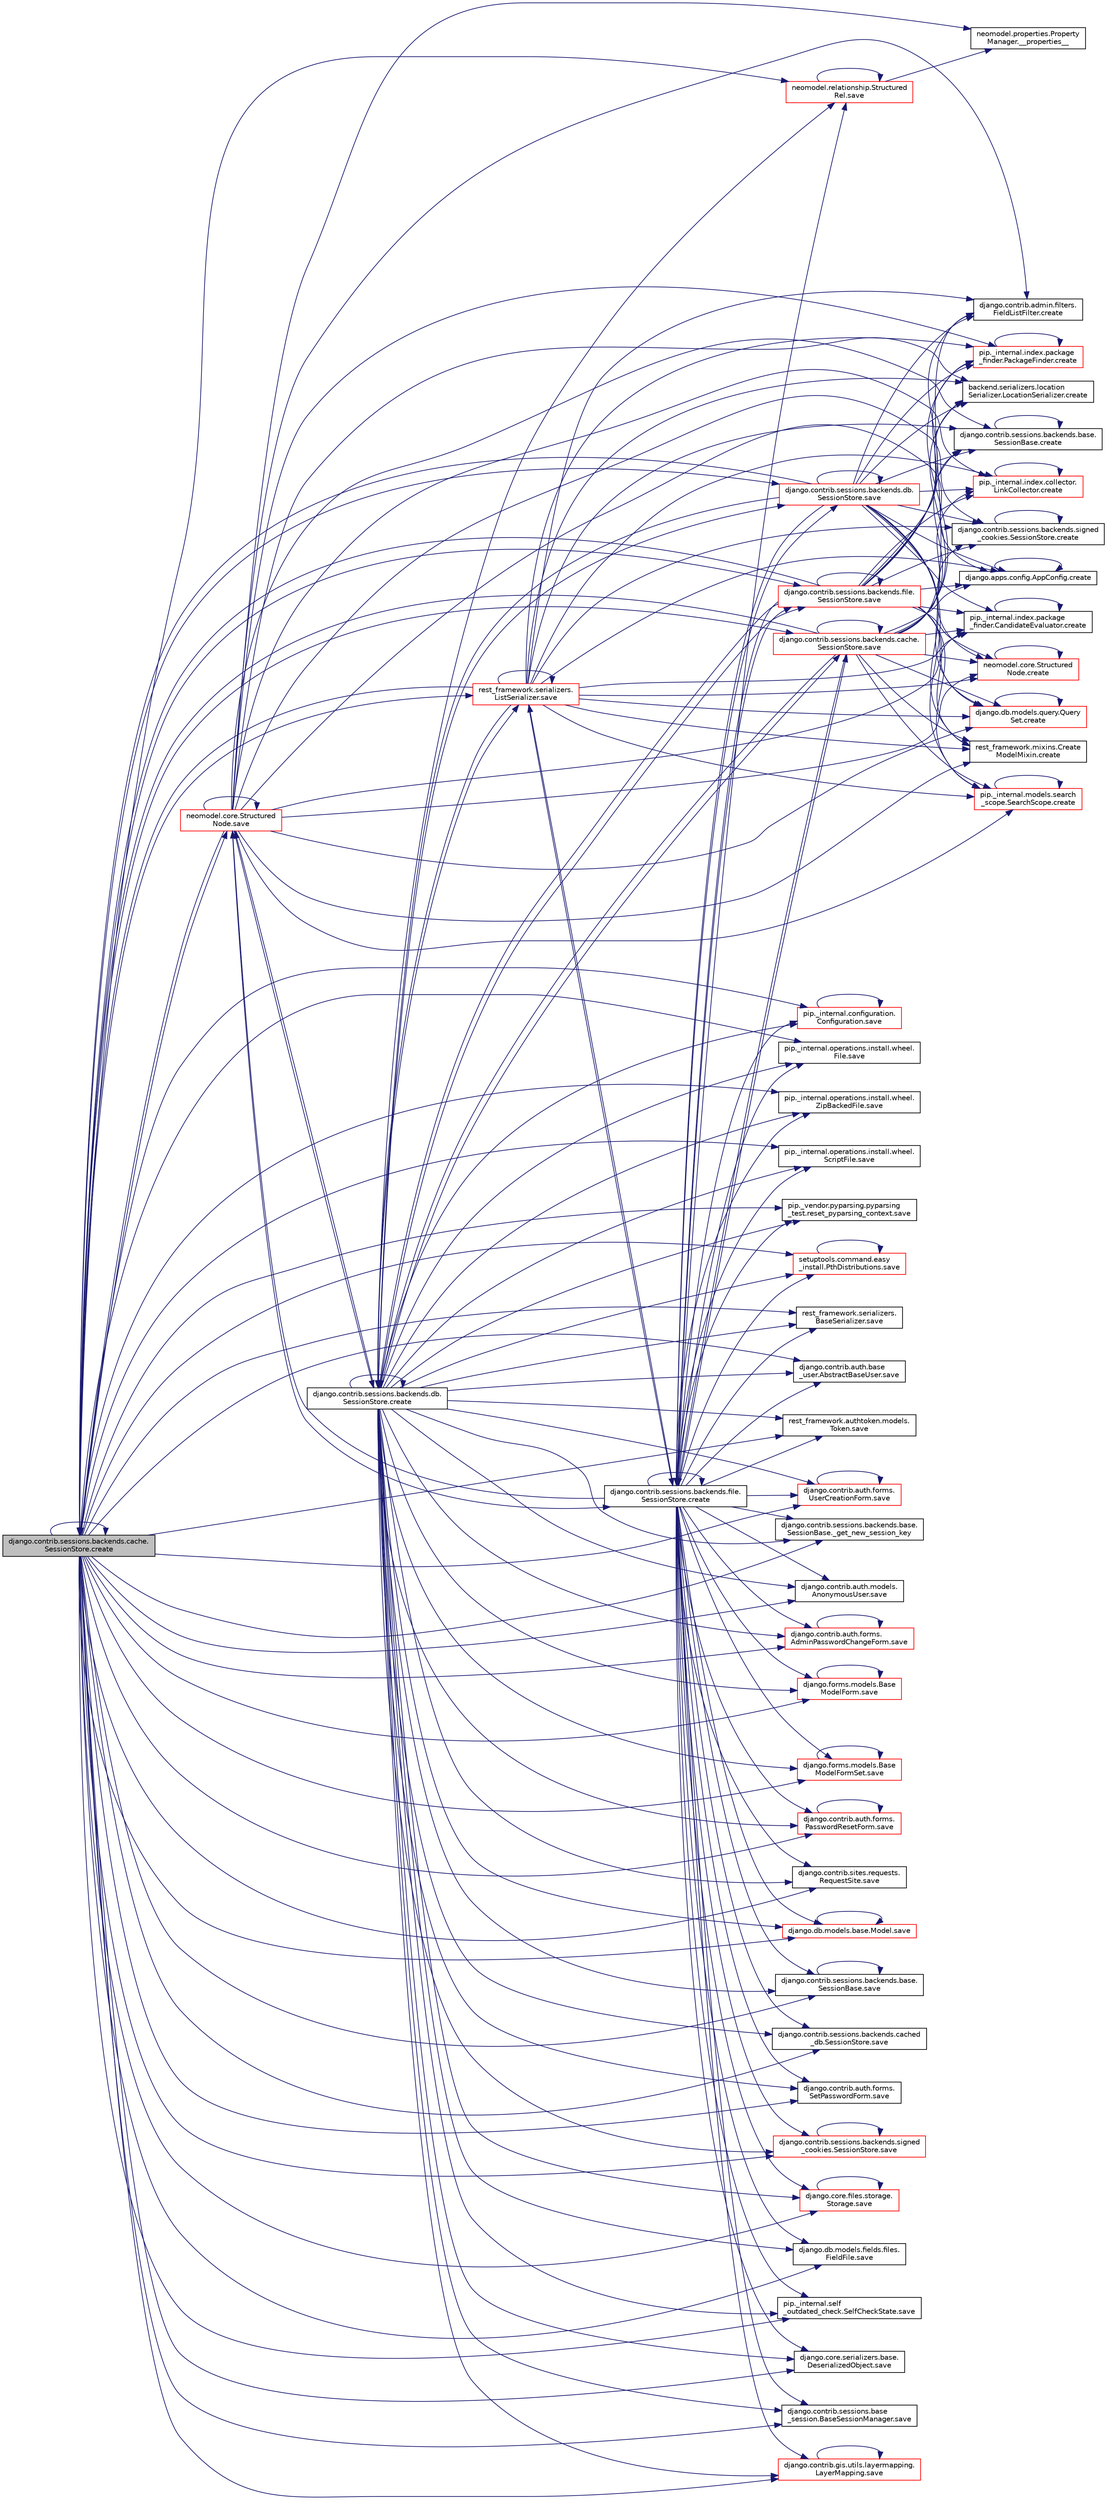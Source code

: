 digraph "django.contrib.sessions.backends.cache.SessionStore.create"
{
 // LATEX_PDF_SIZE
  edge [fontname="Helvetica",fontsize="10",labelfontname="Helvetica",labelfontsize="10"];
  node [fontname="Helvetica",fontsize="10",shape=record];
  rankdir="LR";
  Node1 [label="django.contrib.sessions.backends.cache.\lSessionStore.create",height=0.2,width=0.4,color="black", fillcolor="grey75", style="filled", fontcolor="black",tooltip=" "];
  Node1 -> Node2 [color="midnightblue",fontsize="10",style="solid",fontname="Helvetica"];
  Node2 [label="django.contrib.sessions.backends.base.\lSessionBase._get_new_session_key",height=0.2,width=0.4,color="black", fillcolor="white", style="filled",URL="$d1/d6e/classdjango_1_1contrib_1_1sessions_1_1backends_1_1base_1_1_session_base.html#ac868db69f400a151115ac05c72727c7e",tooltip=" "];
  Node1 -> Node1 [color="midnightblue",fontsize="10",style="solid",fontname="Helvetica"];
  Node1 -> Node3 [color="midnightblue",fontsize="10",style="solid",fontname="Helvetica"];
  Node3 [label="django.contrib.auth.models.\lAnonymousUser.save",height=0.2,width=0.4,color="black", fillcolor="white", style="filled",URL="$d4/d46/classdjango_1_1contrib_1_1auth_1_1models_1_1_anonymous_user.html#a40a8e7b3478f37f3d73a6c197c33c05e",tooltip=" "];
  Node1 -> Node4 [color="midnightblue",fontsize="10",style="solid",fontname="Helvetica"];
  Node4 [label="neomodel.core.Structured\lNode.save",height=0.2,width=0.4,color="red", fillcolor="white", style="filled",URL="$d8/d5d/classneomodel_1_1core_1_1_structured_node.html#a1438f950bda594da30ac14d805e843e4",tooltip=" "];
  Node4 -> Node5 [color="midnightblue",fontsize="10",style="solid",fontname="Helvetica"];
  Node5 [label="neomodel.properties.Property\lManager.__properties__",height=0.2,width=0.4,color="black", fillcolor="white", style="filled",URL="$d7/d8c/classneomodel_1_1properties_1_1_property_manager.html#af2c0acd24aab4310e72174a01c6e1b3e",tooltip=" "];
  Node4 -> Node6 [color="midnightblue",fontsize="10",style="solid",fontname="Helvetica"];
  Node6 [label="neomodel.core.Structured\lNode.create",height=0.2,width=0.4,color="red", fillcolor="white", style="filled",URL="$d8/d5d/classneomodel_1_1core_1_1_structured_node.html#af12340b98cbb07ae0fdac5fa52b02369",tooltip=" "];
  Node6 -> Node6 [color="midnightblue",fontsize="10",style="solid",fontname="Helvetica"];
  Node4 -> Node36 [color="midnightblue",fontsize="10",style="solid",fontname="Helvetica"];
  Node36 [label="django.apps.config.AppConfig.create",height=0.2,width=0.4,color="black", fillcolor="white", style="filled",URL="$d9/de0/classdjango_1_1apps_1_1config_1_1_app_config.html#a4808be5261e41382a924b42d7ef621c3",tooltip=" "];
  Node36 -> Node36 [color="midnightblue",fontsize="10",style="solid",fontname="Helvetica"];
  Node4 -> Node37 [color="midnightblue",fontsize="10",style="solid",fontname="Helvetica"];
  Node37 [label="django.contrib.admin.filters.\lFieldListFilter.create",height=0.2,width=0.4,color="black", fillcolor="white", style="filled",URL="$d1/d72/classdjango_1_1contrib_1_1admin_1_1filters_1_1_field_list_filter.html#ae83f4fd0e217eac7fce541a6a172e3cb",tooltip=" "];
  Node4 -> Node38 [color="midnightblue",fontsize="10",style="solid",fontname="Helvetica"];
  Node38 [label="pip._internal.index.package\l_finder.PackageFinder.create",height=0.2,width=0.4,color="red", fillcolor="white", style="filled",URL="$da/d3f/classpip_1_1__internal_1_1index_1_1package__finder_1_1_package_finder.html#a2b35b8ceac01c021a9408172794c1faa",tooltip=" "];
  Node38 -> Node38 [color="midnightblue",fontsize="10",style="solid",fontname="Helvetica"];
  Node4 -> Node40 [color="midnightblue",fontsize="10",style="solid",fontname="Helvetica"];
  Node40 [label="pip._internal.models.search\l_scope.SearchScope.create",height=0.2,width=0.4,color="red", fillcolor="white", style="filled",URL="$df/dcd/classpip_1_1__internal_1_1models_1_1search__scope_1_1_search_scope.html#a3cba0b0e895713c4d7fbc17f76a4a39d",tooltip=" "];
  Node40 -> Node40 [color="midnightblue",fontsize="10",style="solid",fontname="Helvetica"];
  Node4 -> Node44 [color="midnightblue",fontsize="10",style="solid",fontname="Helvetica"];
  Node44 [label="pip._internal.index.collector.\lLinkCollector.create",height=0.2,width=0.4,color="red", fillcolor="white", style="filled",URL="$d9/d03/classpip_1_1__internal_1_1index_1_1collector_1_1_link_collector.html#a7b9607326945865d20618b284cdbe309",tooltip=" "];
  Node44 -> Node44 [color="midnightblue",fontsize="10",style="solid",fontname="Helvetica"];
  Node4 -> Node45 [color="midnightblue",fontsize="10",style="solid",fontname="Helvetica"];
  Node45 [label="pip._internal.index.package\l_finder.CandidateEvaluator.create",height=0.2,width=0.4,color="black", fillcolor="white", style="filled",URL="$d0/d30/classpip_1_1__internal_1_1index_1_1package__finder_1_1_candidate_evaluator.html#aed1da761fdd8963694340f0b0abc73d2",tooltip=" "];
  Node45 -> Node45 [color="midnightblue",fontsize="10",style="solid",fontname="Helvetica"];
  Node4 -> Node46 [color="midnightblue",fontsize="10",style="solid",fontname="Helvetica"];
  Node46 [label="django.contrib.sessions.backends.base.\lSessionBase.create",height=0.2,width=0.4,color="black", fillcolor="white", style="filled",URL="$d1/d6e/classdjango_1_1contrib_1_1sessions_1_1backends_1_1base_1_1_session_base.html#af5c1fd6bd673111d55fc1641a088274a",tooltip=" "];
  Node46 -> Node46 [color="midnightblue",fontsize="10",style="solid",fontname="Helvetica"];
  Node4 -> Node1 [color="midnightblue",fontsize="10",style="solid",fontname="Helvetica"];
  Node4 -> Node47 [color="midnightblue",fontsize="10",style="solid",fontname="Helvetica"];
  Node47 [label="django.contrib.sessions.backends.db.\lSessionStore.create",height=0.2,width=0.4,color="black", fillcolor="white", style="filled",URL="$d2/d1a/classdjango_1_1contrib_1_1sessions_1_1backends_1_1db_1_1_session_store.html#abe55542a0377d5cadcaa995ab5983000",tooltip=" "];
  Node47 -> Node2 [color="midnightblue",fontsize="10",style="solid",fontname="Helvetica"];
  Node47 -> Node47 [color="midnightblue",fontsize="10",style="solid",fontname="Helvetica"];
  Node47 -> Node3 [color="midnightblue",fontsize="10",style="solid",fontname="Helvetica"];
  Node47 -> Node4 [color="midnightblue",fontsize="10",style="solid",fontname="Helvetica"];
  Node47 -> Node48 [color="midnightblue",fontsize="10",style="solid",fontname="Helvetica"];
  Node48 [label="neomodel.relationship.Structured\lRel.save",height=0.2,width=0.4,color="red", fillcolor="white", style="filled",URL="$d9/d08/classneomodel_1_1relationship_1_1_structured_rel.html#a8c62685ca94b59d034be7f5b6e01f903",tooltip=" "];
  Node48 -> Node5 [color="midnightblue",fontsize="10",style="solid",fontname="Helvetica"];
  Node48 -> Node48 [color="midnightblue",fontsize="10",style="solid",fontname="Helvetica"];
  Node47 -> Node88 [color="midnightblue",fontsize="10",style="solid",fontname="Helvetica"];
  Node88 [label="pip._internal.configuration.\lConfiguration.save",height=0.2,width=0.4,color="red", fillcolor="white", style="filled",URL="$dc/da9/classpip_1_1__internal_1_1configuration_1_1_configuration.html#ac5709d6e8d6b2419a67f029d2d2dde33",tooltip=" "];
  Node88 -> Node88 [color="midnightblue",fontsize="10",style="solid",fontname="Helvetica"];
  Node47 -> Node95 [color="midnightblue",fontsize="10",style="solid",fontname="Helvetica"];
  Node95 [label="pip._internal.operations.install.wheel.\lFile.save",height=0.2,width=0.4,color="black", fillcolor="white", style="filled",URL="$da/dc9/classpip_1_1__internal_1_1operations_1_1install_1_1wheel_1_1_file.html#ab5a3026615c32c9ef662c56d53596557",tooltip=" "];
  Node47 -> Node96 [color="midnightblue",fontsize="10",style="solid",fontname="Helvetica"];
  Node96 [label="pip._internal.operations.install.wheel.\lZipBackedFile.save",height=0.2,width=0.4,color="black", fillcolor="white", style="filled",URL="$d2/d61/classpip_1_1__internal_1_1operations_1_1install_1_1wheel_1_1_zip_backed_file.html#a2d6035f79eeda9bba84abf6eede1018b",tooltip=" "];
  Node47 -> Node97 [color="midnightblue",fontsize="10",style="solid",fontname="Helvetica"];
  Node97 [label="pip._internal.operations.install.wheel.\lScriptFile.save",height=0.2,width=0.4,color="black", fillcolor="white", style="filled",URL="$d2/ddd/classpip_1_1__internal_1_1operations_1_1install_1_1wheel_1_1_script_file.html#a49776002b45d04fb2de38dfe8ffa17c5",tooltip=" "];
  Node47 -> Node98 [color="midnightblue",fontsize="10",style="solid",fontname="Helvetica"];
  Node98 [label="pip._vendor.pyparsing.pyparsing\l_test.reset_pyparsing_context.save",height=0.2,width=0.4,color="black", fillcolor="white", style="filled",URL="$df/dc9/classpip_1_1__vendor_1_1pyparsing_1_1pyparsing__test_1_1reset__pyparsing__context.html#a3f3c83458537994b396f7815214e0ce2",tooltip=" "];
  Node47 -> Node99 [color="midnightblue",fontsize="10",style="solid",fontname="Helvetica"];
  Node99 [label="setuptools.command.easy\l_install.PthDistributions.save",height=0.2,width=0.4,color="red", fillcolor="white", style="filled",URL="$d2/d49/classsetuptools_1_1command_1_1easy__install_1_1_pth_distributions.html#ab4d9f759b78444fc81dd9d9219c11031",tooltip=" "];
  Node99 -> Node99 [color="midnightblue",fontsize="10",style="solid",fontname="Helvetica"];
  Node47 -> Node160 [color="midnightblue",fontsize="10",style="solid",fontname="Helvetica"];
  Node160 [label="rest_framework.serializers.\lBaseSerializer.save",height=0.2,width=0.4,color="black", fillcolor="white", style="filled",URL="$d9/de7/classrest__framework_1_1serializers_1_1_base_serializer.html#a9dc5fcd87b15a4b393bef70b0c87fb0a",tooltip=" "];
  Node47 -> Node161 [color="midnightblue",fontsize="10",style="solid",fontname="Helvetica"];
  Node161 [label="rest_framework.serializers.\lListSerializer.save",height=0.2,width=0.4,color="red", fillcolor="white", style="filled",URL="$d9/dee/classrest__framework_1_1serializers_1_1_list_serializer.html#aae894406720700029ad7bfd9accd04dc",tooltip=" "];
  Node161 -> Node6 [color="midnightblue",fontsize="10",style="solid",fontname="Helvetica"];
  Node161 -> Node36 [color="midnightblue",fontsize="10",style="solid",fontname="Helvetica"];
  Node161 -> Node37 [color="midnightblue",fontsize="10",style="solid",fontname="Helvetica"];
  Node161 -> Node38 [color="midnightblue",fontsize="10",style="solid",fontname="Helvetica"];
  Node161 -> Node40 [color="midnightblue",fontsize="10",style="solid",fontname="Helvetica"];
  Node161 -> Node44 [color="midnightblue",fontsize="10",style="solid",fontname="Helvetica"];
  Node161 -> Node45 [color="midnightblue",fontsize="10",style="solid",fontname="Helvetica"];
  Node161 -> Node46 [color="midnightblue",fontsize="10",style="solid",fontname="Helvetica"];
  Node161 -> Node1 [color="midnightblue",fontsize="10",style="solid",fontname="Helvetica"];
  Node161 -> Node47 [color="midnightblue",fontsize="10",style="solid",fontname="Helvetica"];
  Node161 -> Node162 [color="midnightblue",fontsize="10",style="solid",fontname="Helvetica"];
  Node162 [label="django.contrib.sessions.backends.file.\lSessionStore.create",height=0.2,width=0.4,color="black", fillcolor="white", style="filled",URL="$dc/dba/classdjango_1_1contrib_1_1sessions_1_1backends_1_1file_1_1_session_store.html#a24fc651d4a7fdff19e780868a31f0600",tooltip=" "];
  Node162 -> Node2 [color="midnightblue",fontsize="10",style="solid",fontname="Helvetica"];
  Node162 -> Node162 [color="midnightblue",fontsize="10",style="solid",fontname="Helvetica"];
  Node162 -> Node3 [color="midnightblue",fontsize="10",style="solid",fontname="Helvetica"];
  Node162 -> Node4 [color="midnightblue",fontsize="10",style="solid",fontname="Helvetica"];
  Node162 -> Node48 [color="midnightblue",fontsize="10",style="solid",fontname="Helvetica"];
  Node162 -> Node88 [color="midnightblue",fontsize="10",style="solid",fontname="Helvetica"];
  Node162 -> Node95 [color="midnightblue",fontsize="10",style="solid",fontname="Helvetica"];
  Node162 -> Node96 [color="midnightblue",fontsize="10",style="solid",fontname="Helvetica"];
  Node162 -> Node97 [color="midnightblue",fontsize="10",style="solid",fontname="Helvetica"];
  Node162 -> Node98 [color="midnightblue",fontsize="10",style="solid",fontname="Helvetica"];
  Node162 -> Node99 [color="midnightblue",fontsize="10",style="solid",fontname="Helvetica"];
  Node162 -> Node160 [color="midnightblue",fontsize="10",style="solid",fontname="Helvetica"];
  Node162 -> Node161 [color="midnightblue",fontsize="10",style="solid",fontname="Helvetica"];
  Node162 -> Node163 [color="midnightblue",fontsize="10",style="solid",fontname="Helvetica"];
  Node163 [label="django.contrib.auth.base\l_user.AbstractBaseUser.save",height=0.2,width=0.4,color="black", fillcolor="white", style="filled",URL="$d6/d40/classdjango_1_1contrib_1_1auth_1_1base__user_1_1_abstract_base_user.html#a8e8d4725b51c97c47ceb5ff501611334",tooltip=" "];
  Node162 -> Node164 [color="midnightblue",fontsize="10",style="solid",fontname="Helvetica"];
  Node164 [label="rest_framework.authtoken.models.\lToken.save",height=0.2,width=0.4,color="black", fillcolor="white", style="filled",URL="$d8/d49/classrest__framework_1_1authtoken_1_1models_1_1_token.html#abd36e9c35196ed6805539120a233cf49",tooltip=" "];
  Node162 -> Node165 [color="midnightblue",fontsize="10",style="solid",fontname="Helvetica"];
  Node165 [label="django.contrib.auth.forms.\lUserCreationForm.save",height=0.2,width=0.4,color="red", fillcolor="white", style="filled",URL="$da/d3b/classdjango_1_1contrib_1_1auth_1_1forms_1_1_user_creation_form.html#a8a926393b31c5dd1cc0b993c84210753",tooltip=" "];
  Node165 -> Node165 [color="midnightblue",fontsize="10",style="solid",fontname="Helvetica"];
  Node162 -> Node5583 [color="midnightblue",fontsize="10",style="solid",fontname="Helvetica"];
  Node5583 [label="django.contrib.auth.forms.\lSetPasswordForm.save",height=0.2,width=0.4,color="black", fillcolor="white", style="filled",URL="$df/d46/classdjango_1_1contrib_1_1auth_1_1forms_1_1_set_password_form.html#a5db4eadae1bd07d7000210d42915b520",tooltip=" "];
  Node162 -> Node5584 [color="midnightblue",fontsize="10",style="solid",fontname="Helvetica"];
  Node5584 [label="django.contrib.auth.forms.\lAdminPasswordChangeForm.save",height=0.2,width=0.4,color="red", fillcolor="white", style="filled",URL="$d7/db6/classdjango_1_1contrib_1_1auth_1_1forms_1_1_admin_password_change_form.html#a518d15d83bb09f0cd3e5ded33fd22852",tooltip=" "];
  Node5584 -> Node5584 [color="midnightblue",fontsize="10",style="solid",fontname="Helvetica"];
  Node162 -> Node5585 [color="midnightblue",fontsize="10",style="solid",fontname="Helvetica"];
  Node5585 [label="django.forms.models.Base\lModelForm.save",height=0.2,width=0.4,color="red", fillcolor="white", style="filled",URL="$d8/dd8/classdjango_1_1forms_1_1models_1_1_base_model_form.html#ad74859e0ce221da998f157156a4c3450",tooltip=" "];
  Node5585 -> Node5585 [color="midnightblue",fontsize="10",style="solid",fontname="Helvetica"];
  Node162 -> Node5587 [color="midnightblue",fontsize="10",style="solid",fontname="Helvetica"];
  Node5587 [label="django.forms.models.Base\lModelFormSet.save",height=0.2,width=0.4,color="red", fillcolor="white", style="filled",URL="$d5/d31/classdjango_1_1forms_1_1models_1_1_base_model_form_set.html#a14b954f811954c8c3d543852940bf689",tooltip=" "];
  Node5587 -> Node5587 [color="midnightblue",fontsize="10",style="solid",fontname="Helvetica"];
  Node162 -> Node5590 [color="midnightblue",fontsize="10",style="solid",fontname="Helvetica"];
  Node5590 [label="django.contrib.auth.forms.\lPasswordResetForm.save",height=0.2,width=0.4,color="red", fillcolor="white", style="filled",URL="$d8/daa/classdjango_1_1contrib_1_1auth_1_1forms_1_1_password_reset_form.html#aa62f74e3dfa401f014669aaecf74c396",tooltip=" "];
  Node5590 -> Node5590 [color="midnightblue",fontsize="10",style="solid",fontname="Helvetica"];
  Node162 -> Node5594 [color="midnightblue",fontsize="10",style="solid",fontname="Helvetica"];
  Node5594 [label="django.contrib.sites.requests.\lRequestSite.save",height=0.2,width=0.4,color="black", fillcolor="white", style="filled",URL="$d0/da7/classdjango_1_1contrib_1_1sites_1_1requests_1_1_request_site.html#ad8d697054b9f89dad7eb9151751cf87a",tooltip=" "];
  Node162 -> Node5595 [color="midnightblue",fontsize="10",style="solid",fontname="Helvetica"];
  Node5595 [label="django.db.models.base.Model.save",height=0.2,width=0.4,color="red", fillcolor="white", style="filled",URL="$da/d39/classdjango_1_1db_1_1models_1_1base_1_1_model.html#ae779f69733650820d96941d9324d0ce5",tooltip=" "];
  Node5595 -> Node5595 [color="midnightblue",fontsize="10",style="solid",fontname="Helvetica"];
  Node162 -> Node5604 [color="midnightblue",fontsize="10",style="solid",fontname="Helvetica"];
  Node5604 [label="django.contrib.sessions.backends.base.\lSessionBase.save",height=0.2,width=0.4,color="black", fillcolor="white", style="filled",URL="$d1/d6e/classdjango_1_1contrib_1_1sessions_1_1backends_1_1base_1_1_session_base.html#af9d5afc26069967c4687e480c56bdeda",tooltip=" "];
  Node5604 -> Node5604 [color="midnightblue",fontsize="10",style="solid",fontname="Helvetica"];
  Node162 -> Node5605 [color="midnightblue",fontsize="10",style="solid",fontname="Helvetica"];
  Node5605 [label="django.contrib.sessions.backends.cache.\lSessionStore.save",height=0.2,width=0.4,color="red", fillcolor="white", style="filled",URL="$df/d0f/classdjango_1_1contrib_1_1sessions_1_1backends_1_1cache_1_1_session_store.html#a2519bbc87fdf6b0aa5efa6c4d6b1302d",tooltip=" "];
  Node5605 -> Node6 [color="midnightblue",fontsize="10",style="solid",fontname="Helvetica"];
  Node5605 -> Node36 [color="midnightblue",fontsize="10",style="solid",fontname="Helvetica"];
  Node5605 -> Node37 [color="midnightblue",fontsize="10",style="solid",fontname="Helvetica"];
  Node5605 -> Node38 [color="midnightblue",fontsize="10",style="solid",fontname="Helvetica"];
  Node5605 -> Node40 [color="midnightblue",fontsize="10",style="solid",fontname="Helvetica"];
  Node5605 -> Node44 [color="midnightblue",fontsize="10",style="solid",fontname="Helvetica"];
  Node5605 -> Node45 [color="midnightblue",fontsize="10",style="solid",fontname="Helvetica"];
  Node5605 -> Node46 [color="midnightblue",fontsize="10",style="solid",fontname="Helvetica"];
  Node5605 -> Node1 [color="midnightblue",fontsize="10",style="solid",fontname="Helvetica"];
  Node5605 -> Node47 [color="midnightblue",fontsize="10",style="solid",fontname="Helvetica"];
  Node5605 -> Node162 [color="midnightblue",fontsize="10",style="solid",fontname="Helvetica"];
  Node5605 -> Node5611 [color="midnightblue",fontsize="10",style="solid",fontname="Helvetica"];
  Node5611 [label="django.contrib.sessions.backends.signed\l_cookies.SessionStore.create",height=0.2,width=0.4,color="black", fillcolor="white", style="filled",URL="$d4/da0/classdjango_1_1contrib_1_1sessions_1_1backends_1_1signed__cookies_1_1_session_store.html#a3ddb42d0bfc93e119f2b62b5fe5e1eb9",tooltip=" "];
  Node5611 -> Node5611 [color="midnightblue",fontsize="10",style="solid",fontname="Helvetica"];
  Node5605 -> Node5612 [color="midnightblue",fontsize="10",style="solid",fontname="Helvetica"];
  Node5612 [label="django.db.models.query.Query\lSet.create",height=0.2,width=0.4,color="red", fillcolor="white", style="filled",URL="$dd/d94/classdjango_1_1db_1_1models_1_1query_1_1_query_set.html#a7682e1abd818f73c95c849a131eef8de",tooltip=" "];
  Node5612 -> Node5612 [color="midnightblue",fontsize="10",style="solid",fontname="Helvetica"];
  Node5605 -> Node5613 [color="midnightblue",fontsize="10",style="solid",fontname="Helvetica"];
  Node5613 [label="rest_framework.mixins.Create\lModelMixin.create",height=0.2,width=0.4,color="black", fillcolor="white", style="filled",URL="$d8/d76/classrest__framework_1_1mixins_1_1_create_model_mixin.html#a17e2d189769dbb2618dd0f0f15527780",tooltip=" "];
  Node5605 -> Node5614 [color="midnightblue",fontsize="10",style="solid",fontname="Helvetica"];
  Node5614 [label="backend.serializers.location\lSerializer.LocationSerializer.create",height=0.2,width=0.4,color="black", fillcolor="white", style="filled",URL="$d5/d2f/classbackend_1_1serializers_1_1location_serializer_1_1_location_serializer.html#a6dff2e6fc50367a621152b125b8527c0",tooltip=" "];
  Node5605 -> Node5605 [color="midnightblue",fontsize="10",style="solid",fontname="Helvetica"];
  Node162 -> Node5622 [color="midnightblue",fontsize="10",style="solid",fontname="Helvetica"];
  Node5622 [label="django.contrib.sessions.backends.cached\l_db.SessionStore.save",height=0.2,width=0.4,color="black", fillcolor="white", style="filled",URL="$d9/dd2/classdjango_1_1contrib_1_1sessions_1_1backends_1_1cached__db_1_1_session_store.html#ae458836dbc791f94011900b52bc6ec82",tooltip=" "];
  Node162 -> Node5623 [color="midnightblue",fontsize="10",style="solid",fontname="Helvetica"];
  Node5623 [label="django.contrib.sessions.backends.db.\lSessionStore.save",height=0.2,width=0.4,color="red", fillcolor="white", style="filled",URL="$d2/d1a/classdjango_1_1contrib_1_1sessions_1_1backends_1_1db_1_1_session_store.html#a58d0cd5efbe32e439c66b10e393d68bb",tooltip=" "];
  Node5623 -> Node6 [color="midnightblue",fontsize="10",style="solid",fontname="Helvetica"];
  Node5623 -> Node36 [color="midnightblue",fontsize="10",style="solid",fontname="Helvetica"];
  Node5623 -> Node37 [color="midnightblue",fontsize="10",style="solid",fontname="Helvetica"];
  Node5623 -> Node38 [color="midnightblue",fontsize="10",style="solid",fontname="Helvetica"];
  Node5623 -> Node40 [color="midnightblue",fontsize="10",style="solid",fontname="Helvetica"];
  Node5623 -> Node44 [color="midnightblue",fontsize="10",style="solid",fontname="Helvetica"];
  Node5623 -> Node45 [color="midnightblue",fontsize="10",style="solid",fontname="Helvetica"];
  Node5623 -> Node46 [color="midnightblue",fontsize="10",style="solid",fontname="Helvetica"];
  Node5623 -> Node1 [color="midnightblue",fontsize="10",style="solid",fontname="Helvetica"];
  Node5623 -> Node47 [color="midnightblue",fontsize="10",style="solid",fontname="Helvetica"];
  Node5623 -> Node162 [color="midnightblue",fontsize="10",style="solid",fontname="Helvetica"];
  Node5623 -> Node5611 [color="midnightblue",fontsize="10",style="solid",fontname="Helvetica"];
  Node5623 -> Node5612 [color="midnightblue",fontsize="10",style="solid",fontname="Helvetica"];
  Node5623 -> Node5613 [color="midnightblue",fontsize="10",style="solid",fontname="Helvetica"];
  Node5623 -> Node5614 [color="midnightblue",fontsize="10",style="solid",fontname="Helvetica"];
  Node5623 -> Node5623 [color="midnightblue",fontsize="10",style="solid",fontname="Helvetica"];
  Node162 -> Node5627 [color="midnightblue",fontsize="10",style="solid",fontname="Helvetica"];
  Node5627 [label="django.contrib.sessions.backends.file.\lSessionStore.save",height=0.2,width=0.4,color="red", fillcolor="white", style="filled",URL="$dc/dba/classdjango_1_1contrib_1_1sessions_1_1backends_1_1file_1_1_session_store.html#a5a4eb64894556746488e8dba36348535",tooltip=" "];
  Node5627 -> Node6 [color="midnightblue",fontsize="10",style="solid",fontname="Helvetica"];
  Node5627 -> Node36 [color="midnightblue",fontsize="10",style="solid",fontname="Helvetica"];
  Node5627 -> Node37 [color="midnightblue",fontsize="10",style="solid",fontname="Helvetica"];
  Node5627 -> Node38 [color="midnightblue",fontsize="10",style="solid",fontname="Helvetica"];
  Node5627 -> Node40 [color="midnightblue",fontsize="10",style="solid",fontname="Helvetica"];
  Node5627 -> Node44 [color="midnightblue",fontsize="10",style="solid",fontname="Helvetica"];
  Node5627 -> Node45 [color="midnightblue",fontsize="10",style="solid",fontname="Helvetica"];
  Node5627 -> Node46 [color="midnightblue",fontsize="10",style="solid",fontname="Helvetica"];
  Node5627 -> Node1 [color="midnightblue",fontsize="10",style="solid",fontname="Helvetica"];
  Node5627 -> Node47 [color="midnightblue",fontsize="10",style="solid",fontname="Helvetica"];
  Node5627 -> Node162 [color="midnightblue",fontsize="10",style="solid",fontname="Helvetica"];
  Node5627 -> Node5611 [color="midnightblue",fontsize="10",style="solid",fontname="Helvetica"];
  Node5627 -> Node5612 [color="midnightblue",fontsize="10",style="solid",fontname="Helvetica"];
  Node5627 -> Node5613 [color="midnightblue",fontsize="10",style="solid",fontname="Helvetica"];
  Node5627 -> Node5614 [color="midnightblue",fontsize="10",style="solid",fontname="Helvetica"];
  Node5627 -> Node5627 [color="midnightblue",fontsize="10",style="solid",fontname="Helvetica"];
  Node162 -> Node5628 [color="midnightblue",fontsize="10",style="solid",fontname="Helvetica"];
  Node5628 [label="django.contrib.sessions.backends.signed\l_cookies.SessionStore.save",height=0.2,width=0.4,color="red", fillcolor="white", style="filled",URL="$d4/da0/classdjango_1_1contrib_1_1sessions_1_1backends_1_1signed__cookies_1_1_session_store.html#a17c0a3a9afa3e9b571853bba46bc9f43",tooltip=" "];
  Node5628 -> Node5628 [color="midnightblue",fontsize="10",style="solid",fontname="Helvetica"];
  Node162 -> Node5631 [color="midnightblue",fontsize="10",style="solid",fontname="Helvetica"];
  Node5631 [label="django.core.files.storage.\lStorage.save",height=0.2,width=0.4,color="red", fillcolor="white", style="filled",URL="$dc/dad/classdjango_1_1core_1_1files_1_1storage_1_1_storage.html#a4ede59a47c892dbe504c324916f49d27",tooltip=" "];
  Node5631 -> Node5631 [color="midnightblue",fontsize="10",style="solid",fontname="Helvetica"];
  Node162 -> Node5634 [color="midnightblue",fontsize="10",style="solid",fontname="Helvetica"];
  Node5634 [label="django.db.models.fields.files.\lFieldFile.save",height=0.2,width=0.4,color="black", fillcolor="white", style="filled",URL="$d8/d02/classdjango_1_1db_1_1models_1_1fields_1_1files_1_1_field_file.html#a08d6e4440076cefed86bca872c026418",tooltip=" "];
  Node162 -> Node5635 [color="midnightblue",fontsize="10",style="solid",fontname="Helvetica"];
  Node5635 [label="pip._internal.self\l_outdated_check.SelfCheckState.save",height=0.2,width=0.4,color="black", fillcolor="white", style="filled",URL="$da/dd1/classpip_1_1__internal_1_1self__outdated__check_1_1_self_check_state.html#afaf20d4a460f116cdbe9c81139e71f39",tooltip=" "];
  Node162 -> Node5636 [color="midnightblue",fontsize="10",style="solid",fontname="Helvetica"];
  Node5636 [label="django.core.serializers.base.\lDeserializedObject.save",height=0.2,width=0.4,color="black", fillcolor="white", style="filled",URL="$d9/d29/classdjango_1_1core_1_1serializers_1_1base_1_1_deserialized_object.html#a2f237fefced72c033551cd975389c435",tooltip=" "];
  Node162 -> Node5637 [color="midnightblue",fontsize="10",style="solid",fontname="Helvetica"];
  Node5637 [label="django.contrib.sessions.base\l_session.BaseSessionManager.save",height=0.2,width=0.4,color="black", fillcolor="white", style="filled",URL="$dd/d85/classdjango_1_1contrib_1_1sessions_1_1base__session_1_1_base_session_manager.html#a541d34090765c48d4afacf5d10d9ae6a",tooltip=" "];
  Node162 -> Node5638 [color="midnightblue",fontsize="10",style="solid",fontname="Helvetica"];
  Node5638 [label="django.contrib.gis.utils.layermapping.\lLayerMapping.save",height=0.2,width=0.4,color="red", fillcolor="white", style="filled",URL="$d5/d90/classdjango_1_1contrib_1_1gis_1_1utils_1_1layermapping_1_1_layer_mapping.html#af7d13bf27b58a98727872783d4f05c01",tooltip=" "];
  Node5638 -> Node5638 [color="midnightblue",fontsize="10",style="solid",fontname="Helvetica"];
  Node161 -> Node5611 [color="midnightblue",fontsize="10",style="solid",fontname="Helvetica"];
  Node161 -> Node5612 [color="midnightblue",fontsize="10",style="solid",fontname="Helvetica"];
  Node161 -> Node5613 [color="midnightblue",fontsize="10",style="solid",fontname="Helvetica"];
  Node161 -> Node5614 [color="midnightblue",fontsize="10",style="solid",fontname="Helvetica"];
  Node161 -> Node161 [color="midnightblue",fontsize="10",style="solid",fontname="Helvetica"];
  Node47 -> Node163 [color="midnightblue",fontsize="10",style="solid",fontname="Helvetica"];
  Node47 -> Node164 [color="midnightblue",fontsize="10",style="solid",fontname="Helvetica"];
  Node47 -> Node165 [color="midnightblue",fontsize="10",style="solid",fontname="Helvetica"];
  Node47 -> Node5583 [color="midnightblue",fontsize="10",style="solid",fontname="Helvetica"];
  Node47 -> Node5584 [color="midnightblue",fontsize="10",style="solid",fontname="Helvetica"];
  Node47 -> Node5585 [color="midnightblue",fontsize="10",style="solid",fontname="Helvetica"];
  Node47 -> Node5587 [color="midnightblue",fontsize="10",style="solid",fontname="Helvetica"];
  Node47 -> Node5590 [color="midnightblue",fontsize="10",style="solid",fontname="Helvetica"];
  Node47 -> Node5594 [color="midnightblue",fontsize="10",style="solid",fontname="Helvetica"];
  Node47 -> Node5595 [color="midnightblue",fontsize="10",style="solid",fontname="Helvetica"];
  Node47 -> Node5604 [color="midnightblue",fontsize="10",style="solid",fontname="Helvetica"];
  Node47 -> Node5605 [color="midnightblue",fontsize="10",style="solid",fontname="Helvetica"];
  Node47 -> Node5622 [color="midnightblue",fontsize="10",style="solid",fontname="Helvetica"];
  Node47 -> Node5623 [color="midnightblue",fontsize="10",style="solid",fontname="Helvetica"];
  Node47 -> Node5627 [color="midnightblue",fontsize="10",style="solid",fontname="Helvetica"];
  Node47 -> Node5628 [color="midnightblue",fontsize="10",style="solid",fontname="Helvetica"];
  Node47 -> Node5631 [color="midnightblue",fontsize="10",style="solid",fontname="Helvetica"];
  Node47 -> Node5634 [color="midnightblue",fontsize="10",style="solid",fontname="Helvetica"];
  Node47 -> Node5635 [color="midnightblue",fontsize="10",style="solid",fontname="Helvetica"];
  Node47 -> Node5636 [color="midnightblue",fontsize="10",style="solid",fontname="Helvetica"];
  Node47 -> Node5637 [color="midnightblue",fontsize="10",style="solid",fontname="Helvetica"];
  Node47 -> Node5638 [color="midnightblue",fontsize="10",style="solid",fontname="Helvetica"];
  Node4 -> Node162 [color="midnightblue",fontsize="10",style="solid",fontname="Helvetica"];
  Node4 -> Node5611 [color="midnightblue",fontsize="10",style="solid",fontname="Helvetica"];
  Node4 -> Node5612 [color="midnightblue",fontsize="10",style="solid",fontname="Helvetica"];
  Node4 -> Node5613 [color="midnightblue",fontsize="10",style="solid",fontname="Helvetica"];
  Node4 -> Node5614 [color="midnightblue",fontsize="10",style="solid",fontname="Helvetica"];
  Node4 -> Node4 [color="midnightblue",fontsize="10",style="solid",fontname="Helvetica"];
  Node1 -> Node48 [color="midnightblue",fontsize="10",style="solid",fontname="Helvetica"];
  Node1 -> Node88 [color="midnightblue",fontsize="10",style="solid",fontname="Helvetica"];
  Node1 -> Node95 [color="midnightblue",fontsize="10",style="solid",fontname="Helvetica"];
  Node1 -> Node96 [color="midnightblue",fontsize="10",style="solid",fontname="Helvetica"];
  Node1 -> Node97 [color="midnightblue",fontsize="10",style="solid",fontname="Helvetica"];
  Node1 -> Node98 [color="midnightblue",fontsize="10",style="solid",fontname="Helvetica"];
  Node1 -> Node99 [color="midnightblue",fontsize="10",style="solid",fontname="Helvetica"];
  Node1 -> Node160 [color="midnightblue",fontsize="10",style="solid",fontname="Helvetica"];
  Node1 -> Node161 [color="midnightblue",fontsize="10",style="solid",fontname="Helvetica"];
  Node1 -> Node163 [color="midnightblue",fontsize="10",style="solid",fontname="Helvetica"];
  Node1 -> Node164 [color="midnightblue",fontsize="10",style="solid",fontname="Helvetica"];
  Node1 -> Node165 [color="midnightblue",fontsize="10",style="solid",fontname="Helvetica"];
  Node1 -> Node5583 [color="midnightblue",fontsize="10",style="solid",fontname="Helvetica"];
  Node1 -> Node5584 [color="midnightblue",fontsize="10",style="solid",fontname="Helvetica"];
  Node1 -> Node5585 [color="midnightblue",fontsize="10",style="solid",fontname="Helvetica"];
  Node1 -> Node5587 [color="midnightblue",fontsize="10",style="solid",fontname="Helvetica"];
  Node1 -> Node5590 [color="midnightblue",fontsize="10",style="solid",fontname="Helvetica"];
  Node1 -> Node5594 [color="midnightblue",fontsize="10",style="solid",fontname="Helvetica"];
  Node1 -> Node5595 [color="midnightblue",fontsize="10",style="solid",fontname="Helvetica"];
  Node1 -> Node5604 [color="midnightblue",fontsize="10",style="solid",fontname="Helvetica"];
  Node1 -> Node5605 [color="midnightblue",fontsize="10",style="solid",fontname="Helvetica"];
  Node1 -> Node5622 [color="midnightblue",fontsize="10",style="solid",fontname="Helvetica"];
  Node1 -> Node5623 [color="midnightblue",fontsize="10",style="solid",fontname="Helvetica"];
  Node1 -> Node5627 [color="midnightblue",fontsize="10",style="solid",fontname="Helvetica"];
  Node1 -> Node5628 [color="midnightblue",fontsize="10",style="solid",fontname="Helvetica"];
  Node1 -> Node5631 [color="midnightblue",fontsize="10",style="solid",fontname="Helvetica"];
  Node1 -> Node5634 [color="midnightblue",fontsize="10",style="solid",fontname="Helvetica"];
  Node1 -> Node5635 [color="midnightblue",fontsize="10",style="solid",fontname="Helvetica"];
  Node1 -> Node5636 [color="midnightblue",fontsize="10",style="solid",fontname="Helvetica"];
  Node1 -> Node5637 [color="midnightblue",fontsize="10",style="solid",fontname="Helvetica"];
  Node1 -> Node5638 [color="midnightblue",fontsize="10",style="solid",fontname="Helvetica"];
}
